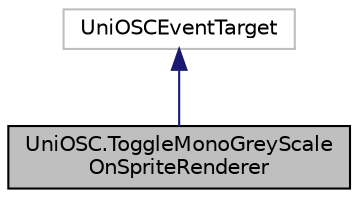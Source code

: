digraph "UniOSC.ToggleMonoGreyScaleOnSpriteRenderer"
{
  edge [fontname="Helvetica",fontsize="10",labelfontname="Helvetica",labelfontsize="10"];
  node [fontname="Helvetica",fontsize="10",shape=record];
  Node2 [label="UniOSC.ToggleMonoGreyScale\lOnSpriteRenderer",height=0.2,width=0.4,color="black", fillcolor="grey75", style="filled", fontcolor="black"];
  Node3 -> Node2 [dir="back",color="midnightblue",fontsize="10",style="solid",fontname="Helvetica"];
  Node3 [label="UniOSCEventTarget",height=0.2,width=0.4,color="grey75", fillcolor="white", style="filled"];
}
